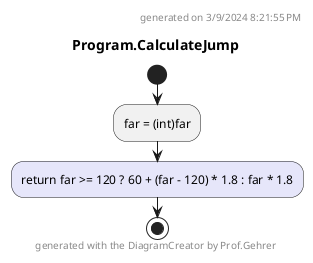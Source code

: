 @startuml Program.CalculateJump
header
generated on 3/9/2024 8:21:55 PM
end header
title Program.CalculateJump
start
:far = (int)far;
#Lavender:return far >= 120 ? 60 + (far - 120) * 1.8 : far * 1.8;
footer
generated with the DiagramCreator by Prof.Gehrer
end footer
stop
@enduml
